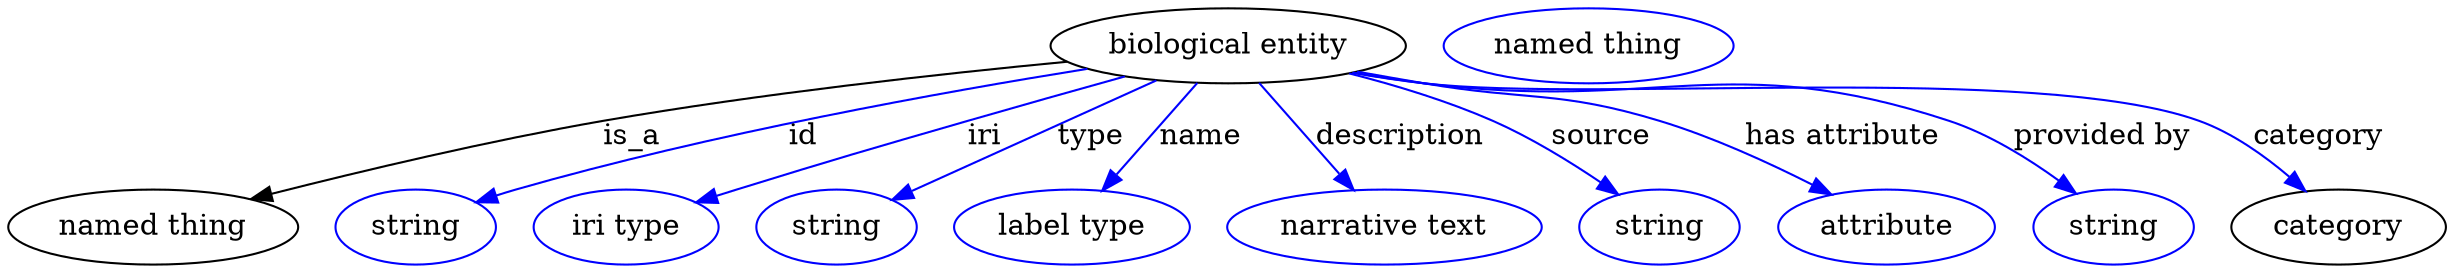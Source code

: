 digraph {
	graph [bb="0,0,1167.9,123"];
	node [label="\N"];
	"biological entity"	[height=0.5,
		label="biological entity",
		pos="585.54,105",
		width=2.3651];
	"named thing"	[height=0.5,
		pos="69.544,18",
		width=1.9318];
	"biological entity" -> "named thing"	[label=is_a,
		lp="299.54,61.5",
		pos="e,116.43,31.444 508.13,97.357 447.35,91.567 360.72,82.044 285.54,69 231.01,59.537 169.59,44.929 126.22,33.942"];
	id	[color=blue,
		height=0.5,
		label=string,
		pos="195.54,18",
		width=1.0652];
	"biological entity" -> id	[color=blue,
		label=id,
		lp="381.54,61.5",
		pos="e,224.55,29.922 517.92,93.925 448.36,82.78 337.25,62.791 243.54,36 240.44,35.113 237.25,34.133 234.05,33.106",
		style=solid];
	iri	[color=blue,
		height=0.5,
		label="iri type",
		pos="296.54,18",
		width=1.2277];
	"biological entity" -> iri	[color=blue,
		label=iri,
		lp="468.54,61.5",
		pos="e,330.22,29.681 535.91,90.328 512.95,83.946 485.33,76.186 460.54,69 411.52,54.785 399.33,50.997 350.54,36 347.05,34.926 343.43,33.805 \
339.8,32.674",
		style=solid];
	type	[color=blue,
		height=0.5,
		label=string,
		pos="397.54,18",
		width=1.0652];
	"biological entity" -> type	[color=blue,
		label=type,
		lp="519.54,61.5",
		pos="e,424.21,31.059 551.06,88.41 517.78,73.36 467.58,50.664 433.73,35.36",
		style=solid];
	name	[color=blue,
		height=0.5,
		label="label type",
		pos="510.54,18",
		width=1.5707];
	"biological entity" -> name	[color=blue,
		label=name,
		lp="572.54,61.5",
		pos="e,525.08,35.469 570.73,87.207 559.66,74.669 544.38,57.35 531.99,43.302",
		style=solid];
	description	[color=blue,
		height=0.5,
		label="narrative text",
		pos="660.54,18",
		width=2.0943];
	"biological entity" -> description	[color=blue,
		label=description,
		lp="668.04,61.5",
		pos="e,645.76,35.758 600.36,87.207 611.35,74.75 626.51,57.573 638.86,43.574",
		style=solid];
	source	[color=blue,
		height=0.5,
		label=string,
		pos="792.54,18",
		width=1.0652];
	"biological entity" -> source	[color=blue,
		label=source,
		lp="764.54,61.5",
		pos="e,772.73,33.664 643.66,91.75 665.72,86.132 690.77,78.563 712.54,69 730.72,61.018 749.62,49.386 764.48,39.349",
		style=solid];
	"has attribute"	[color=blue,
		height=0.5,
		label=attribute,
		pos="900.54,18",
		width=1.4443];
	"biological entity" -> "has attribute"	[color=blue,
		label="has attribute",
		lp="879.54,61.5",
		pos="e,874.28,33.66 647.45,92.614 658.15,90.701 669.16,88.765 679.54,87 729.68,78.474 743.9,83.823 792.54,69 817.74,61.323 844.62,48.893 \
865.26,38.348",
		style=solid];
	"provided by"	[color=blue,
		height=0.5,
		label=string,
		pos="1008.5,18",
		width=1.0652];
	"biological entity" -> "provided by"	[color=blue,
		label="provided by",
		lp="1003,61.5",
		pos="e,990.67,34.18 645.57,92.154 656.83,90.214 668.52,88.388 679.54,87 790.51,73.028 824.41,104.27 930.54,69 949.25,62.783 967.93,51.059 \
982.31,40.525",
		style=solid];
	category	[height=0.5,
		pos="1116.5,18",
		width=1.4263];
	"biological entity" -> category	[color=blue,
		label=category,
		lp="1107,61.5",
		pos="e,1100.6,35.28 645.04,92.032 656.46,90.08 668.34,88.28 679.54,87 761.33,77.655 972.07,96.829 1049.5,69 1065.5,63.259 1080.9,52.322 \
1092.9,42.137",
		style=solid];
	"named thing_category"	[color=blue,
		height=0.5,
		label="named thing",
		pos="758.54,105",
		width=1.9318];
}
